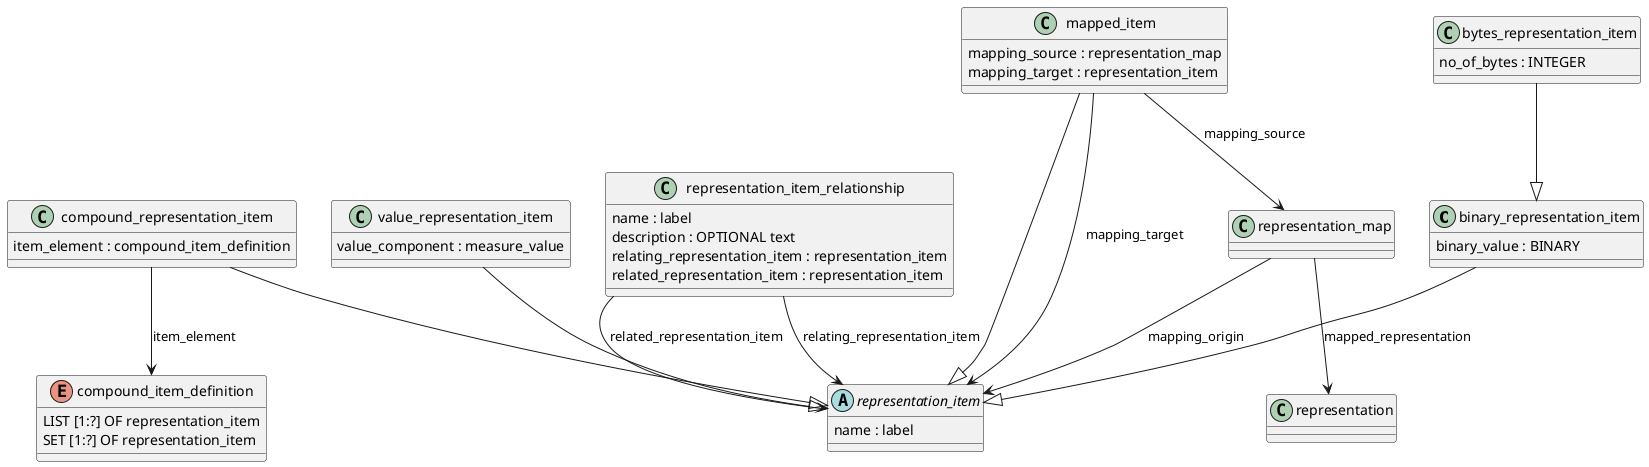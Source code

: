 @startuml

class binary_representation_item {
  binary_value : BINARY
}

class bytes_representation_item {
  no_of_bytes : INTEGER
}

class compound_representation_item {
  item_element : compound_item_definition
}

class mapped_item {
  mapping_source : representation_map
  mapping_target : representation_item
}

abstract class representation_item {
  name : label
}

class representation_item_relationship {
  name : label
  description : OPTIONAL text
  relating_representation_item : representation_item
  related_representation_item : representation_item
}

class representation_map {

}

class value_representation_item {
  value_component : measure_value
}

enum compound_item_definition {
LIST [1:?] OF representation_item
SET [1:?] OF representation_item
}

' Связи между классами

binary_representation_item --|> representation_item
bytes_representation_item --|> binary_representation_item
compound_representation_item --|> representation_item
mapped_item --|> representation_item
value_representation_item --|> representation_item

representation_item_relationship --> representation_item : relating_representation_item
representation_item_relationship --> representation_item : related_representation_item

mapped_item --> representation_map : mapping_source
mapped_item --> representation_item : mapping_target

representation_map --> representation_item : mapping_origin

compound_representation_item --> compound_item_definition : item_element

representation_map --> representation : mapped_representation

@enduml